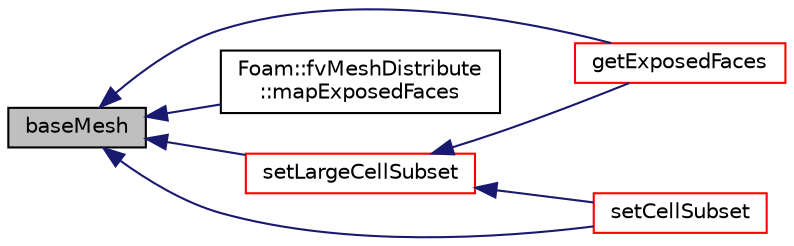 digraph "baseMesh"
{
  bgcolor="transparent";
  edge [fontname="Helvetica",fontsize="10",labelfontname="Helvetica",labelfontsize="10"];
  node [fontname="Helvetica",fontsize="10",shape=record];
  rankdir="LR";
  Node1 [label="baseMesh",height=0.2,width=0.4,color="black", fillcolor="grey75", style="filled", fontcolor="black"];
  Node1 -> Node2 [dir="back",color="midnightblue",fontsize="10",style="solid",fontname="Helvetica"];
  Node2 [label="getExposedFaces",height=0.2,width=0.4,color="red",URL="$a00898.html#aa1579ac7bd583850563932ef443e847f",tooltip="Two step subsetting. "];
  Node1 -> Node3 [dir="back",color="midnightblue",fontsize="10",style="solid",fontname="Helvetica"];
  Node3 [label="Foam::fvMeshDistribute\l::mapExposedFaces",height=0.2,width=0.4,color="black",URL="$a00894.html#a301ed2275b965dcbf105d2c665b1ec37"];
  Node1 -> Node4 [dir="back",color="midnightblue",fontsize="10",style="solid",fontname="Helvetica"];
  Node4 [label="setCellSubset",height=0.2,width=0.4,color="red",URL="$a00898.html#a7007bf1daafcf75caa93fdb67143236e",tooltip="Set the subset. Create \"oldInternalFaces\" patch for exposed. "];
  Node1 -> Node5 [dir="back",color="midnightblue",fontsize="10",style="solid",fontname="Helvetica"];
  Node5 [label="setLargeCellSubset",height=0.2,width=0.4,color="red",URL="$a00898.html#aa5aecd31ebb23c10811eb60949808165",tooltip="Set the subset from all cells with region == currentRegion. "];
  Node5 -> Node2 [dir="back",color="midnightblue",fontsize="10",style="solid",fontname="Helvetica"];
  Node5 -> Node4 [dir="back",color="midnightblue",fontsize="10",style="solid",fontname="Helvetica"];
}

